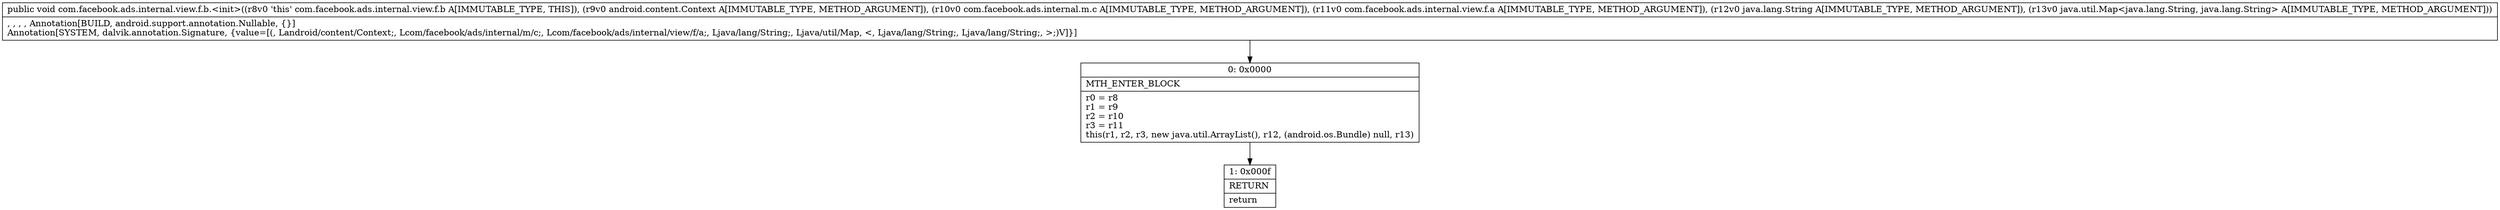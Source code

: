 digraph "CFG forcom.facebook.ads.internal.view.f.b.\<init\>(Landroid\/content\/Context;Lcom\/facebook\/ads\/internal\/m\/c;Lcom\/facebook\/ads\/internal\/view\/f\/a;Ljava\/lang\/String;Ljava\/util\/Map;)V" {
Node_0 [shape=record,label="{0\:\ 0x0000|MTH_ENTER_BLOCK\l|r0 = r8\lr1 = r9\lr2 = r10\lr3 = r11\lthis(r1, r2, r3, new java.util.ArrayList(), r12, (android.os.Bundle) null, r13)\l}"];
Node_1 [shape=record,label="{1\:\ 0x000f|RETURN\l|return\l}"];
MethodNode[shape=record,label="{public void com.facebook.ads.internal.view.f.b.\<init\>((r8v0 'this' com.facebook.ads.internal.view.f.b A[IMMUTABLE_TYPE, THIS]), (r9v0 android.content.Context A[IMMUTABLE_TYPE, METHOD_ARGUMENT]), (r10v0 com.facebook.ads.internal.m.c A[IMMUTABLE_TYPE, METHOD_ARGUMENT]), (r11v0 com.facebook.ads.internal.view.f.a A[IMMUTABLE_TYPE, METHOD_ARGUMENT]), (r12v0 java.lang.String A[IMMUTABLE_TYPE, METHOD_ARGUMENT]), (r13v0 java.util.Map\<java.lang.String, java.lang.String\> A[IMMUTABLE_TYPE, METHOD_ARGUMENT]))  | , , , , Annotation[BUILD, android.support.annotation.Nullable, \{\}]\lAnnotation[SYSTEM, dalvik.annotation.Signature, \{value=[(, Landroid\/content\/Context;, Lcom\/facebook\/ads\/internal\/m\/c;, Lcom\/facebook\/ads\/internal\/view\/f\/a;, Ljava\/lang\/String;, Ljava\/util\/Map, \<, Ljava\/lang\/String;, Ljava\/lang\/String;, \>;)V]\}]\l}"];
MethodNode -> Node_0;
Node_0 -> Node_1;
}

